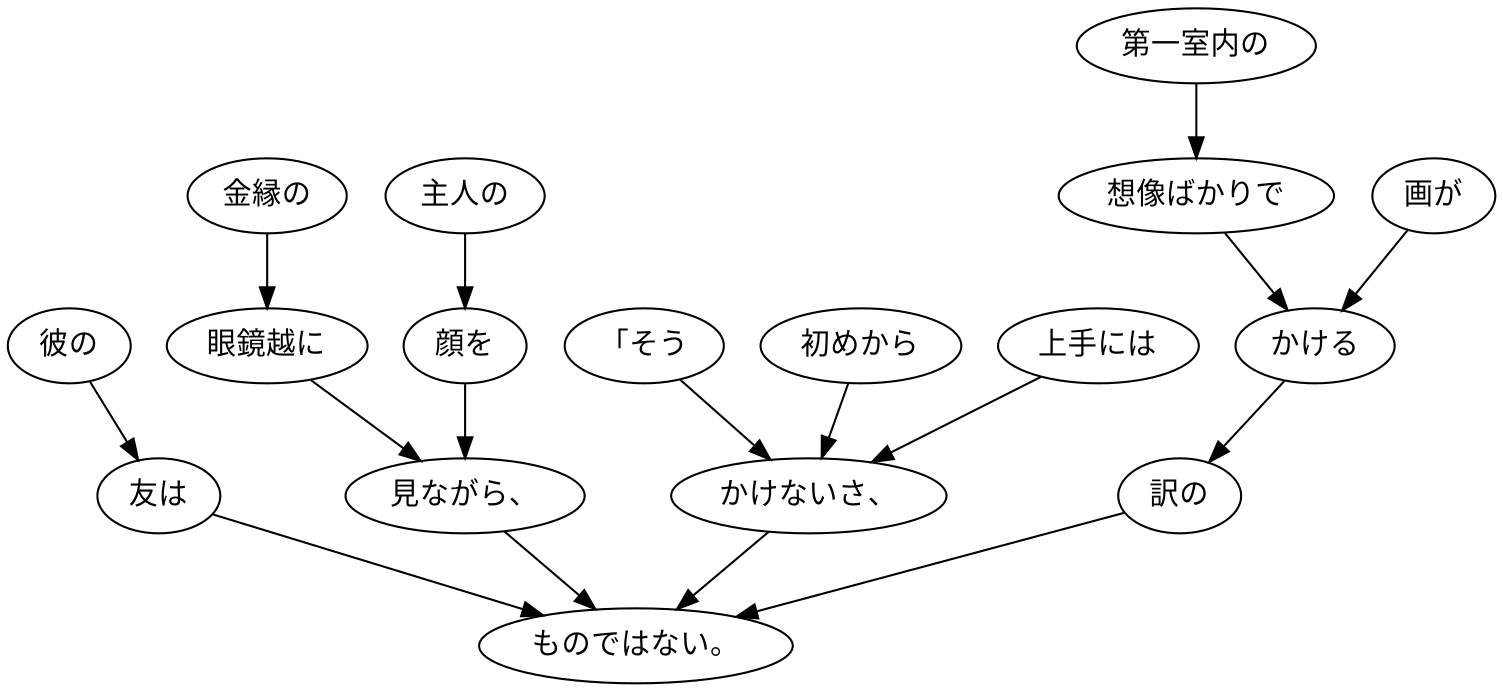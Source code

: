 digraph graph134 {
	node0 [label="彼の"];
	node1 [label="友は"];
	node2 [label="金縁の"];
	node3 [label="眼鏡越に"];
	node4 [label="主人の"];
	node5 [label="顔を"];
	node6 [label="見ながら、"];
	node7 [label="「そう"];
	node8 [label="初めから"];
	node9 [label="上手には"];
	node10 [label="かけないさ、"];
	node11 [label="第一室内の"];
	node12 [label="想像ばかりで"];
	node13 [label="画が"];
	node14 [label="かける"];
	node15 [label="訳の"];
	node16 [label="ものではない。"];
	node0 -> node1;
	node1 -> node16;
	node2 -> node3;
	node3 -> node6;
	node4 -> node5;
	node5 -> node6;
	node6 -> node16;
	node7 -> node10;
	node8 -> node10;
	node9 -> node10;
	node10 -> node16;
	node11 -> node12;
	node12 -> node14;
	node13 -> node14;
	node14 -> node15;
	node15 -> node16;
}
